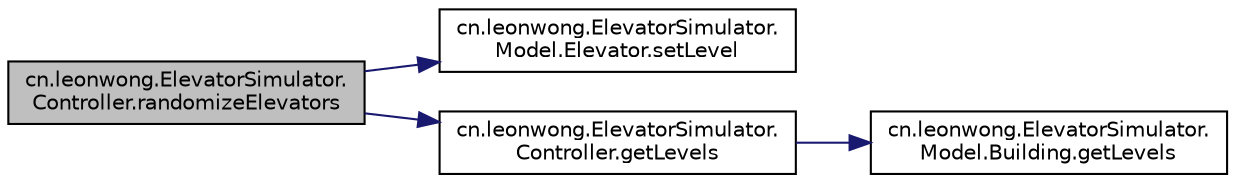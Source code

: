 digraph "cn.leonwong.ElevatorSimulator.Controller.randomizeElevators"
{
  edge [fontname="Helvetica",fontsize="10",labelfontname="Helvetica",labelfontsize="10"];
  node [fontname="Helvetica",fontsize="10",shape=record];
  rankdir="LR";
  Node42 [label="cn.leonwong.ElevatorSimulator.\lController.randomizeElevators",height=0.2,width=0.4,color="black", fillcolor="grey75", style="filled", fontcolor="black"];
  Node42 -> Node43 [color="midnightblue",fontsize="10",style="solid"];
  Node43 [label="cn.leonwong.ElevatorSimulator.\lModel.Elevator.setLevel",height=0.2,width=0.4,color="black", fillcolor="white", style="filled",URL="$classcn_1_1leonwong_1_1_elevator_simulator_1_1_model_1_1_elevator.html#aadee7a0c9b8e13427d46a9f907dcee94"];
  Node42 -> Node44 [color="midnightblue",fontsize="10",style="solid"];
  Node44 [label="cn.leonwong.ElevatorSimulator.\lController.getLevels",height=0.2,width=0.4,color="black", fillcolor="white", style="filled",URL="$classcn_1_1leonwong_1_1_elevator_simulator_1_1_controller.html#a027b4222bf633f8e83ad3c90654d487c"];
  Node44 -> Node45 [color="midnightblue",fontsize="10",style="solid"];
  Node45 [label="cn.leonwong.ElevatorSimulator.\lModel.Building.getLevels",height=0.2,width=0.4,color="black", fillcolor="white", style="filled",URL="$classcn_1_1leonwong_1_1_elevator_simulator_1_1_model_1_1_building.html#a140ef7ab3469607bd537c51b3da5b833"];
}
